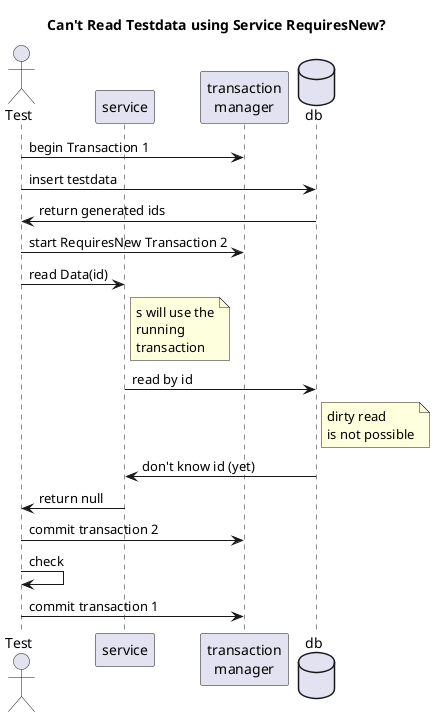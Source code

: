 @startuml
title: Can't Read Testdata using Service RequiresNew?
actor Test as t
participant service as s
participant "transaction\nmanager" as tm
database db
t -> tm: begin Transaction 1
t -> db: insert testdata
db -> t: return generated ids
t -> tm: start RequiresNew Transaction 2
t -> s: read Data(id)
note right of s:  s will use the\nrunning\ntransaction
s -> db: read by id
note right of db: dirty read\nis not possible
db -> s: don't know id (yet)
s -> t: return null
t -> tm: commit transaction 2
t -> t: check
t -> tm: commit transaction 1
@enduml